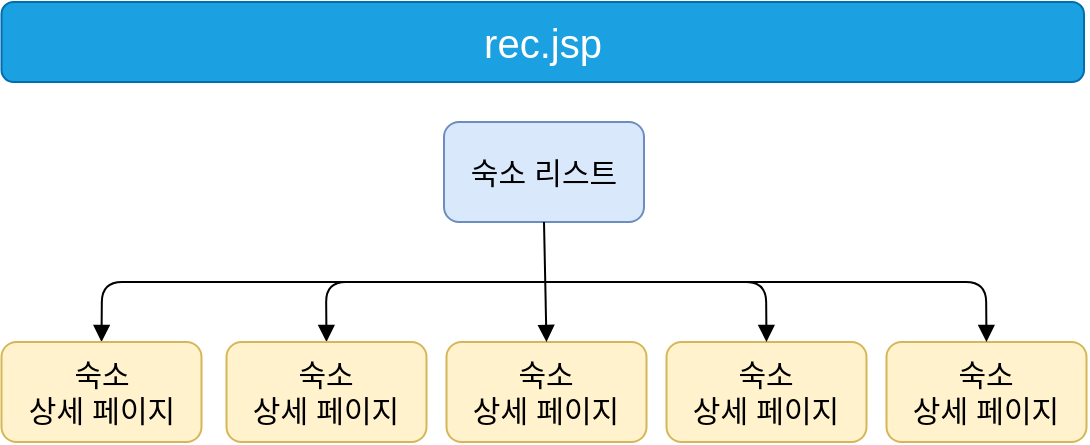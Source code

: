 <mxfile version="14.9.5" type="device"><diagram id="xGGWSbOgNlIBR05n988K" name="Page-1"><mxGraphModel dx="1186" dy="691" grid="1" gridSize="10" guides="1" tooltips="1" connect="1" arrows="1" fold="1" page="1" pageScale="1" pageWidth="850" pageHeight="1100" math="0" shadow="0"><root><mxCell id="0"/><mxCell id="1" parent="0"/><mxCell id="-BdQFYWBIF-SYMQe_EPg-1" value="rec.jsp" style="rounded=1;whiteSpace=wrap;html=1;fontSize=20;fillColor=#1ba1e2;strokeColor=#006EAF;fontColor=#ffffff;" vertex="1" parent="1"><mxGeometry x="208.75" y="60" width="541.25" height="40" as="geometry"/></mxCell><mxCell id="-BdQFYWBIF-SYMQe_EPg-3" value="숙소 리스트" style="rounded=1;whiteSpace=wrap;html=1;fontSize=15;fillColor=#dae8fc;strokeColor=#6c8ebf;" vertex="1" parent="1"><mxGeometry x="430" y="120" width="100" height="50" as="geometry"/></mxCell><mxCell id="-BdQFYWBIF-SYMQe_EPg-18" value="" style="endArrow=block;html=1;endFill=1;entryX=0.5;entryY=0;entryDx=0;entryDy=0;" edge="1" parent="1" target="-BdQFYWBIF-SYMQe_EPg-44"><mxGeometry width="50" height="50" relative="1" as="geometry"><mxPoint x="480" y="200" as="sourcePoint"/><mxPoint x="750" y="340" as="targetPoint"/><Array as="points"><mxPoint x="259" y="200"/></Array></mxGeometry></mxCell><mxCell id="-BdQFYWBIF-SYMQe_EPg-20" value="" style="endArrow=block;html=1;endFill=1;entryX=0.5;entryY=0;entryDx=0;entryDy=0;" edge="1" parent="1" target="-BdQFYWBIF-SYMQe_EPg-45"><mxGeometry width="50" height="50" relative="1" as="geometry"><mxPoint x="480" y="200" as="sourcePoint"/><mxPoint x="370" y="200" as="targetPoint"/><Array as="points"><mxPoint x="371" y="200"/></Array></mxGeometry></mxCell><mxCell id="-BdQFYWBIF-SYMQe_EPg-44" value="숙소&lt;br&gt;상세 페이지" style="rounded=1;whiteSpace=wrap;html=1;fontSize=15;fillColor=#fff2cc;strokeColor=#d6b656;" vertex="1" parent="1"><mxGeometry x="208.75" y="230" width="100" height="50" as="geometry"/></mxCell><mxCell id="-BdQFYWBIF-SYMQe_EPg-45" value="숙소&lt;br&gt;상세 페이지" style="rounded=1;whiteSpace=wrap;html=1;fontSize=15;fillColor=#fff2cc;strokeColor=#d6b656;" vertex="1" parent="1"><mxGeometry x="321.25" y="230" width="100" height="50" as="geometry"/></mxCell><mxCell id="-BdQFYWBIF-SYMQe_EPg-46" value="숙소&lt;br&gt;상세 페이지" style="rounded=1;whiteSpace=wrap;html=1;fontSize=15;fillColor=#fff2cc;strokeColor=#d6b656;" vertex="1" parent="1"><mxGeometry x="431.25" y="230" width="100" height="50" as="geometry"/></mxCell><mxCell id="-BdQFYWBIF-SYMQe_EPg-47" value="숙소&lt;br&gt;상세 페이지" style="rounded=1;whiteSpace=wrap;html=1;fontSize=15;fillColor=#fff2cc;strokeColor=#d6b656;" vertex="1" parent="1"><mxGeometry x="541.25" y="230" width="100" height="50" as="geometry"/></mxCell><mxCell id="-BdQFYWBIF-SYMQe_EPg-48" value="숙소&lt;br&gt;상세 페이지" style="rounded=1;whiteSpace=wrap;html=1;fontSize=15;fillColor=#fff2cc;strokeColor=#d6b656;" vertex="1" parent="1"><mxGeometry x="651.25" y="230" width="100" height="50" as="geometry"/></mxCell><mxCell id="-BdQFYWBIF-SYMQe_EPg-49" value="" style="endArrow=block;html=1;endFill=1;entryX=0.5;entryY=0;entryDx=0;entryDy=0;exitX=0.5;exitY=1;exitDx=0;exitDy=0;" edge="1" parent="1" source="-BdQFYWBIF-SYMQe_EPg-3" target="-BdQFYWBIF-SYMQe_EPg-46"><mxGeometry width="50" height="50" relative="1" as="geometry"><mxPoint x="510" y="180" as="sourcePoint"/><mxPoint x="480" y="200" as="targetPoint"/></mxGeometry></mxCell><mxCell id="-BdQFYWBIF-SYMQe_EPg-50" value="" style="endArrow=block;html=1;endFill=1;entryX=0.5;entryY=0;entryDx=0;entryDy=0;" edge="1" parent="1" target="-BdQFYWBIF-SYMQe_EPg-47"><mxGeometry width="50" height="50" relative="1" as="geometry"><mxPoint x="460" y="200" as="sourcePoint"/><mxPoint x="594" y="200" as="targetPoint"/><Array as="points"><mxPoint x="591" y="200"/></Array></mxGeometry></mxCell><mxCell id="-BdQFYWBIF-SYMQe_EPg-51" value="" style="endArrow=block;html=1;endFill=1;entryX=0.5;entryY=0;entryDx=0;entryDy=0;" edge="1" parent="1" target="-BdQFYWBIF-SYMQe_EPg-48"><mxGeometry width="50" height="50" relative="1" as="geometry"><mxPoint x="570" y="200" as="sourcePoint"/><mxPoint x="701.25" y="220" as="targetPoint"/><Array as="points"><mxPoint x="701" y="200"/></Array></mxGeometry></mxCell></root></mxGraphModel></diagram></mxfile>